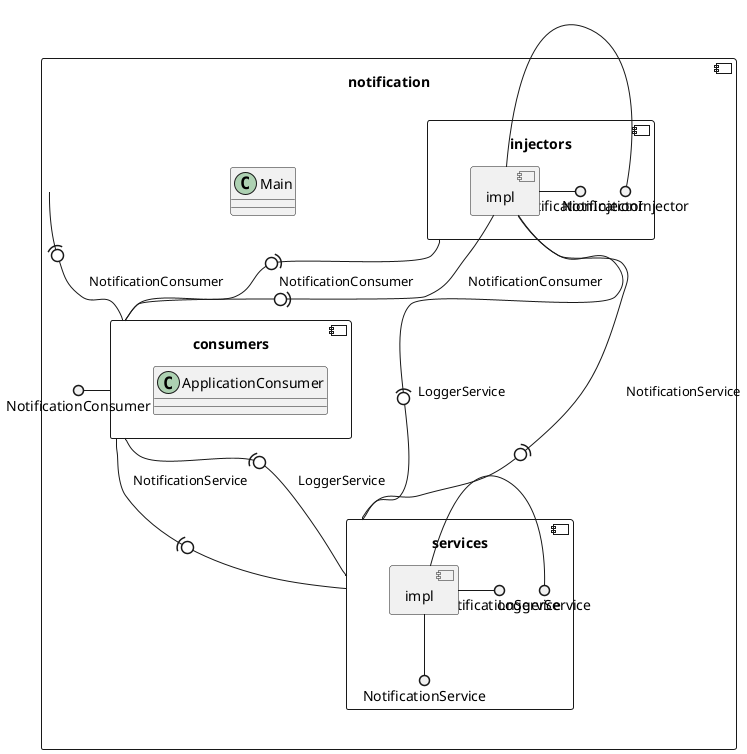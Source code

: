 @startuml
component notification {
  class notification.Main
component notification.consumers {
  class notification.consumers.ApplicationConsumer
}
component notification.injectors {
component notification.injectors.impl {
}
}
component notification.services {
component notification.services.impl {
}
}
}
notification.injectors.impl -() NotificationInjector
notification.injectors.impl -() NotificationInjector
notification.consumers -() NotificationConsumer
notification.services.impl -() LoggerService
notification.services.impl -() NotificationService
notification.services.impl -() NotificationService
notification.injectors -(0- notification.consumers : "NotificationConsumer"
notification.injectors.impl -(0- notification.services : "NotificationService"
notification.injectors.impl -(0- notification.consumers : "NotificationConsumer"
notification.injectors.impl -(0- notification.services : "LoggerService"
notification.consumers -(0- notification.services : "NotificationService"
notification.consumers -(0- notification.services : "LoggerService"
notification -(0- notification.consumers : "NotificationConsumer"
@enduml
